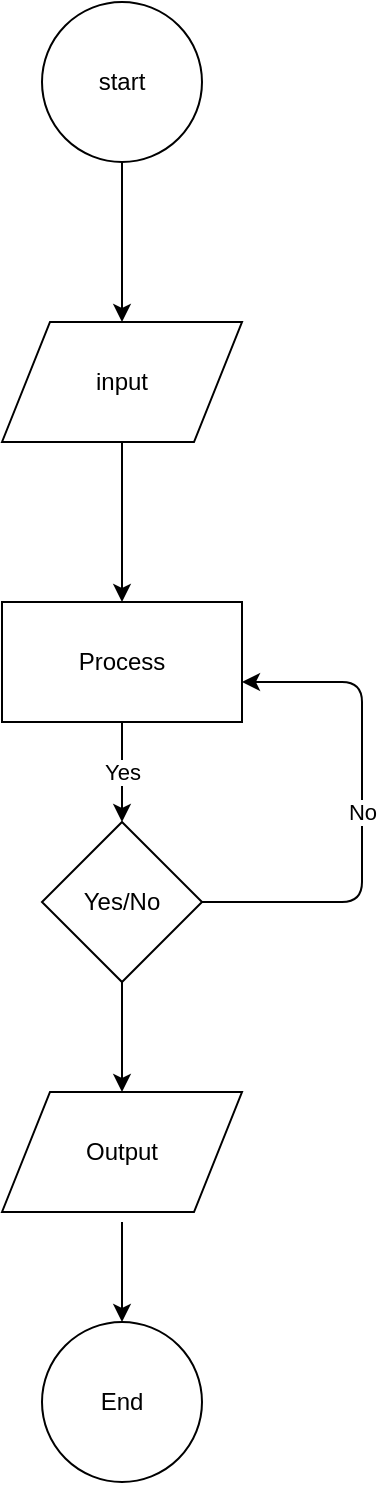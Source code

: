 <mxfile version="13.0.4" type="github"><diagram id="8aIV_O3xGrcroOhXjpXG" name="Page-1"><mxGraphModel dx="1038" dy="579" grid="1" gridSize="10" guides="1" tooltips="1" connect="1" arrows="1" fold="1" page="1" pageScale="1" pageWidth="827" pageHeight="1169" math="0" shadow="0"><root><mxCell id="0"/><mxCell id="1" parent="0"/><mxCell id="ThtdmCGJzjgsTr_wM3C4-3" value="" style="edgeStyle=orthogonalEdgeStyle;rounded=0;orthogonalLoop=1;jettySize=auto;html=1;" edge="1" parent="1" source="ThtdmCGJzjgsTr_wM3C4-1"><mxGeometry relative="1" as="geometry"><mxPoint x="400" y="200" as="targetPoint"/></mxGeometry></mxCell><mxCell id="ThtdmCGJzjgsTr_wM3C4-1" value="start" style="ellipse;whiteSpace=wrap;html=1;aspect=fixed;" vertex="1" parent="1"><mxGeometry x="360" y="40" width="80" height="80" as="geometry"/></mxCell><mxCell id="ThtdmCGJzjgsTr_wM3C4-6" value="" style="edgeStyle=orthogonalEdgeStyle;rounded=0;orthogonalLoop=1;jettySize=auto;html=1;" edge="1" parent="1" source="ThtdmCGJzjgsTr_wM3C4-4"><mxGeometry relative="1" as="geometry"><mxPoint x="400" y="340" as="targetPoint"/></mxGeometry></mxCell><mxCell id="ThtdmCGJzjgsTr_wM3C4-4" value="input" style="shape=parallelogram;perimeter=parallelogramPerimeter;whiteSpace=wrap;html=1;" vertex="1" parent="1"><mxGeometry x="340" y="200" width="120" height="60" as="geometry"/></mxCell><mxCell id="ThtdmCGJzjgsTr_wM3C4-7" value="Process" style="rounded=0;whiteSpace=wrap;html=1;" vertex="1" parent="1"><mxGeometry x="340" y="340" width="120" height="60" as="geometry"/></mxCell><mxCell id="ThtdmCGJzjgsTr_wM3C4-14" style="edgeStyle=orthogonalEdgeStyle;rounded=0;orthogonalLoop=1;jettySize=auto;html=1;exitX=0.5;exitY=1;exitDx=0;exitDy=0;entryX=0.5;entryY=0;entryDx=0;entryDy=0;" edge="1" parent="1" source="ThtdmCGJzjgsTr_wM3C4-8" target="ThtdmCGJzjgsTr_wM3C4-11"><mxGeometry relative="1" as="geometry"/></mxCell><mxCell id="ThtdmCGJzjgsTr_wM3C4-8" value="Yes/No" style="rhombus;whiteSpace=wrap;html=1;" vertex="1" parent="1"><mxGeometry x="360" y="450" width="80" height="80" as="geometry"/></mxCell><mxCell id="ThtdmCGJzjgsTr_wM3C4-10" value="No" style="endArrow=classic;html=1;exitX=1;exitY=0.5;exitDx=0;exitDy=0;" edge="1" parent="1" source="ThtdmCGJzjgsTr_wM3C4-8"><mxGeometry width="50" height="50" relative="1" as="geometry"><mxPoint x="490" y="320" as="sourcePoint"/><mxPoint x="460" y="380" as="targetPoint"/><Array as="points"><mxPoint x="520" y="490"/><mxPoint x="520" y="380"/></Array></mxGeometry></mxCell><mxCell id="ThtdmCGJzjgsTr_wM3C4-11" value="Output" style="shape=parallelogram;perimeter=parallelogramPerimeter;whiteSpace=wrap;html=1;" vertex="1" parent="1"><mxGeometry x="340" y="585" width="120" height="60" as="geometry"/></mxCell><mxCell id="ThtdmCGJzjgsTr_wM3C4-12" value="End" style="ellipse;whiteSpace=wrap;html=1;aspect=fixed;" vertex="1" parent="1"><mxGeometry x="360" y="700" width="80" height="80" as="geometry"/></mxCell><mxCell id="ThtdmCGJzjgsTr_wM3C4-13" value="" style="endArrow=classic;html=1;entryX=0.5;entryY=0;entryDx=0;entryDy=0;" edge="1" parent="1" target="ThtdmCGJzjgsTr_wM3C4-12"><mxGeometry width="50" height="50" relative="1" as="geometry"><mxPoint x="400" y="650" as="sourcePoint"/><mxPoint x="540" y="540" as="targetPoint"/><Array as="points"/></mxGeometry></mxCell><mxCell id="ThtdmCGJzjgsTr_wM3C4-15" value="Yes" style="endArrow=classic;html=1;exitX=0.5;exitY=1;exitDx=0;exitDy=0;entryX=0.5;entryY=0;entryDx=0;entryDy=0;" edge="1" parent="1" source="ThtdmCGJzjgsTr_wM3C4-7" target="ThtdmCGJzjgsTr_wM3C4-8"><mxGeometry width="50" height="50" relative="1" as="geometry"><mxPoint x="490" y="590" as="sourcePoint"/><mxPoint x="540" y="540" as="targetPoint"/></mxGeometry></mxCell></root></mxGraphModel></diagram></mxfile>